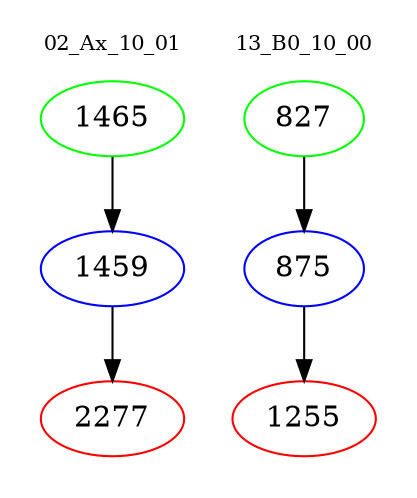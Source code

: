 digraph{
subgraph cluster_0 {
color = white
label = "02_Ax_10_01";
fontsize=10;
T0_1465 [label="1465", color="green"]
T0_1465 -> T0_1459 [color="black"]
T0_1459 [label="1459", color="blue"]
T0_1459 -> T0_2277 [color="black"]
T0_2277 [label="2277", color="red"]
}
subgraph cluster_1 {
color = white
label = "13_B0_10_00";
fontsize=10;
T1_827 [label="827", color="green"]
T1_827 -> T1_875 [color="black"]
T1_875 [label="875", color="blue"]
T1_875 -> T1_1255 [color="black"]
T1_1255 [label="1255", color="red"]
}
}
